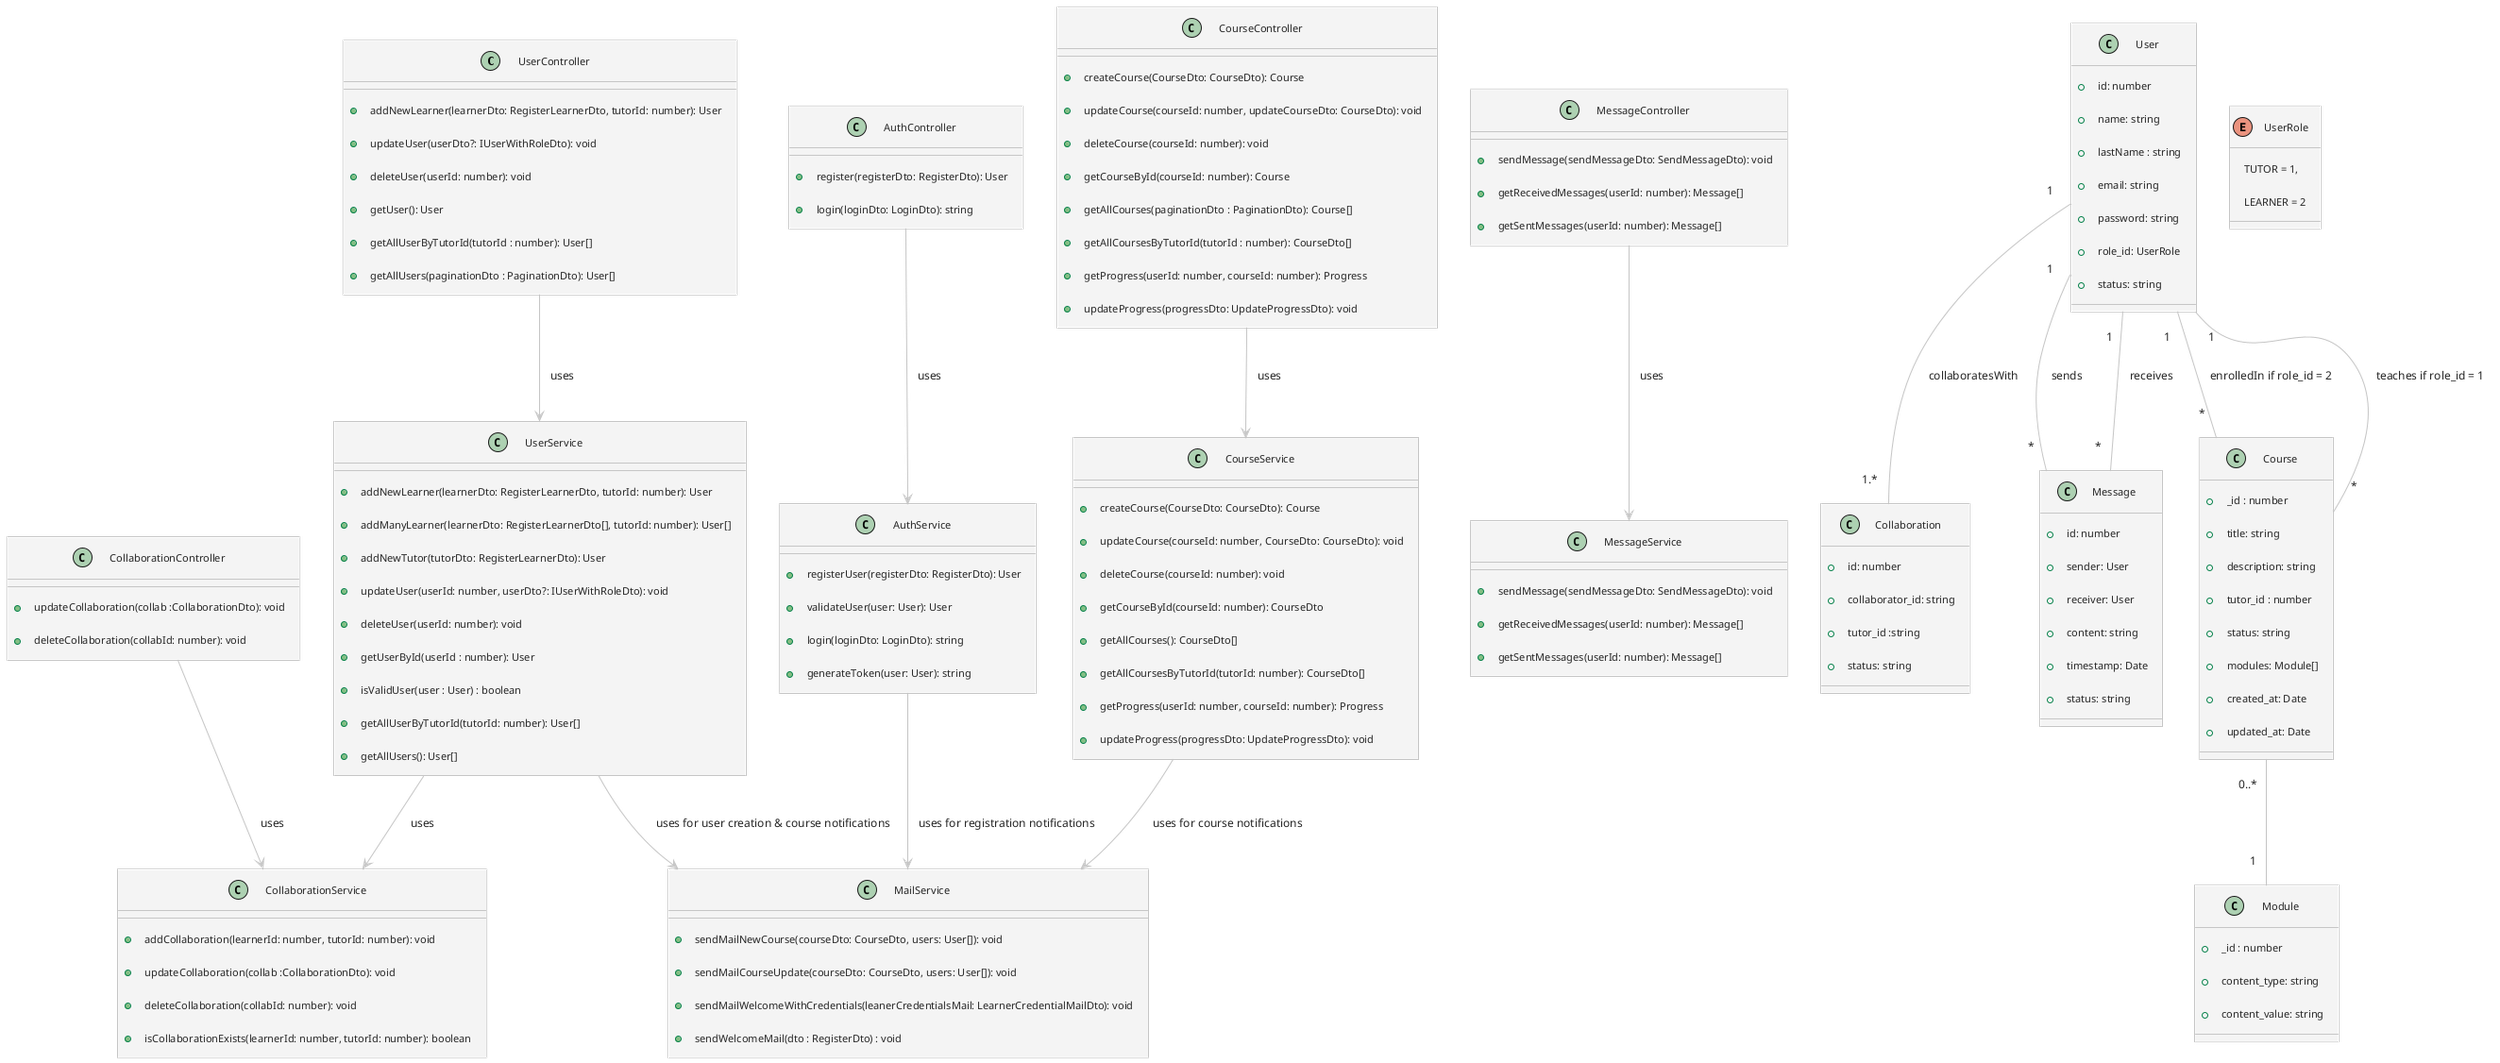 @startuml "Architectural Layer Diagram"
!theme carbon-gray

' --- Controllers ---
class UserController {
  +addNewLearner(learnerDto: RegisterLearnerDto, tutorId: number): User
  +updateUser(userDto?: IUserWithRoleDto): void
  +deleteUser(userId: number): void
  +getUser(): User
  +getAllUserByTutorId(tutorId : number): User[]
  +getAllUsers(paginationDto : PaginationDto): User[]
}

class CollaborationController {
  +updateCollaboration(collab :CollaborationDto): void
  +deleteCollaboration(collabId: number): void
}

class CourseController {
  +createCourse(CourseDto: CourseDto): Course
  +updateCourse(courseId: number, updateCourseDto: CourseDto): void
  +deleteCourse(courseId: number): void
  +getCourseById(courseId: number): Course
  +getAllCourses(paginationDto : PaginationDto): Course[]
  +getAllCoursesByTutorId(tutorId : number): CourseDto[]
  +getProgress(userId: number, courseId: number): Progress
  +updateProgress(progressDto: UpdateProgressDto): void
}

class MessageController {
  +sendMessage(sendMessageDto: SendMessageDto): void
  +getReceivedMessages(userId: number): Message[]
  +getSentMessages(userId: number): Message[]
}

class AuthController {
  +register(registerDto: RegisterDto): User
  +login(loginDto: LoginDto): string
}

' --- Services ---
class UserService {
  +addNewLearner(learnerDto: RegisterLearnerDto, tutorId: number): User
  +addManyLearner(learnerDto: RegisterLearnerDto[], tutorId: number): User[]
  +addNewTutor(tutorDto: RegisterLearnerDto): User
  +updateUser(userId: number, userDto?: IUserWithRoleDto): void
  +deleteUser(userId: number): void
  +getUserById(userId : number): User
  +isValidUser(user : User) : boolean 
  +getAllUserByTutorId(tutorId: number): User[]
  +getAllUsers(): User[]
}

class CollaborationService {
  +addCollaboration(learnerId: number, tutorId: number): void
  +updateCollaboration(collab :CollaborationDto): void
  +deleteCollaboration(collabId: number): void
  +isCollaborationExists(learnerId: number, tutorId: number): boolean
}

class CourseService {
  +createCourse(CourseDto: CourseDto): Course
  +updateCourse(courseId: number, CourseDto: CourseDto): void
  +deleteCourse(courseId: number): void
  +getCourseById(courseId: number): CourseDto
  +getAllCourses(): CourseDto[]
  +getAllCoursesByTutorId(tutorId: number): CourseDto[]
  +getProgress(userId: number, courseId: number): Progress
  +updateProgress(progressDto: UpdateProgressDto): void
}

class MessageService {
  +sendMessage(sendMessageDto: SendMessageDto): void
  +getReceivedMessages(userId: number): Message[]
  +getSentMessages(userId: number): Message[]
}

class AuthService {
  +registerUser(registerDto: RegisterDto): User
  +validateUser(user: User): User
  +login(loginDto: LoginDto): string
  +generateToken(user: User): string
}

class MailService {
  +sendMailNewCourse(courseDto: CourseDto, users: User[]): void
  +sendMailCourseUpdate(courseDto: CourseDto, users: User[]): void
  +sendMailWelcomeWithCredentials(leanerCredentialsMail: LearnerCredentialMailDto): void
  +sendWelcomeMail(dto : RegisterDto) : void
}

' --- Entities ---

class Collaboration {
  +id: number
  +collaborator_id: string
  +tutor_id :string
  +status: string
}
class User {
  +id: number
  +name: string
  +lastName : string
  +email: string
  +password: string
  +role_id: UserRole
  +status: string
}


class Message {
  +id: number
  +sender: User
  +receiver: User
  +content: string
  +timestamp: Date
  +status: string
}

class Course {
  +_id : number
  +title: string
  +description: string
  +tutor_id : number
  +status: string
  +modules: Module[]
  +created_at: Date
  +updated_at: Date
}

class Module {
  +_id : number
  +content_type: string
  +content_value: string
}

enum UserRole {
  TUTOR = 1,
  LEARNER = 2
}

' --- Relationships ---
UserController --> UserService : uses
CollaborationController --> CollaborationService : uses
UserService --> CollaborationService : uses
CourseController --> CourseService : uses
MessageController --> MessageService : uses
AuthController --> AuthService : uses

UserService --> MailService : uses for user creation & course notifications
CourseService --> MailService : uses for course notifications
AuthService --> MailService : uses for registration notifications

User "1" -- "1.*" Collaboration : collaboratesWith
User "1" -- "*" Course : enrolledIn if role_id = 2
Course "0..*" -- "1" Module
User "1" -- "*" Course : teaches if role_id = 1
User "1" -- "*" Message : sends
User "1" -- "*" Message : receives

@enduml